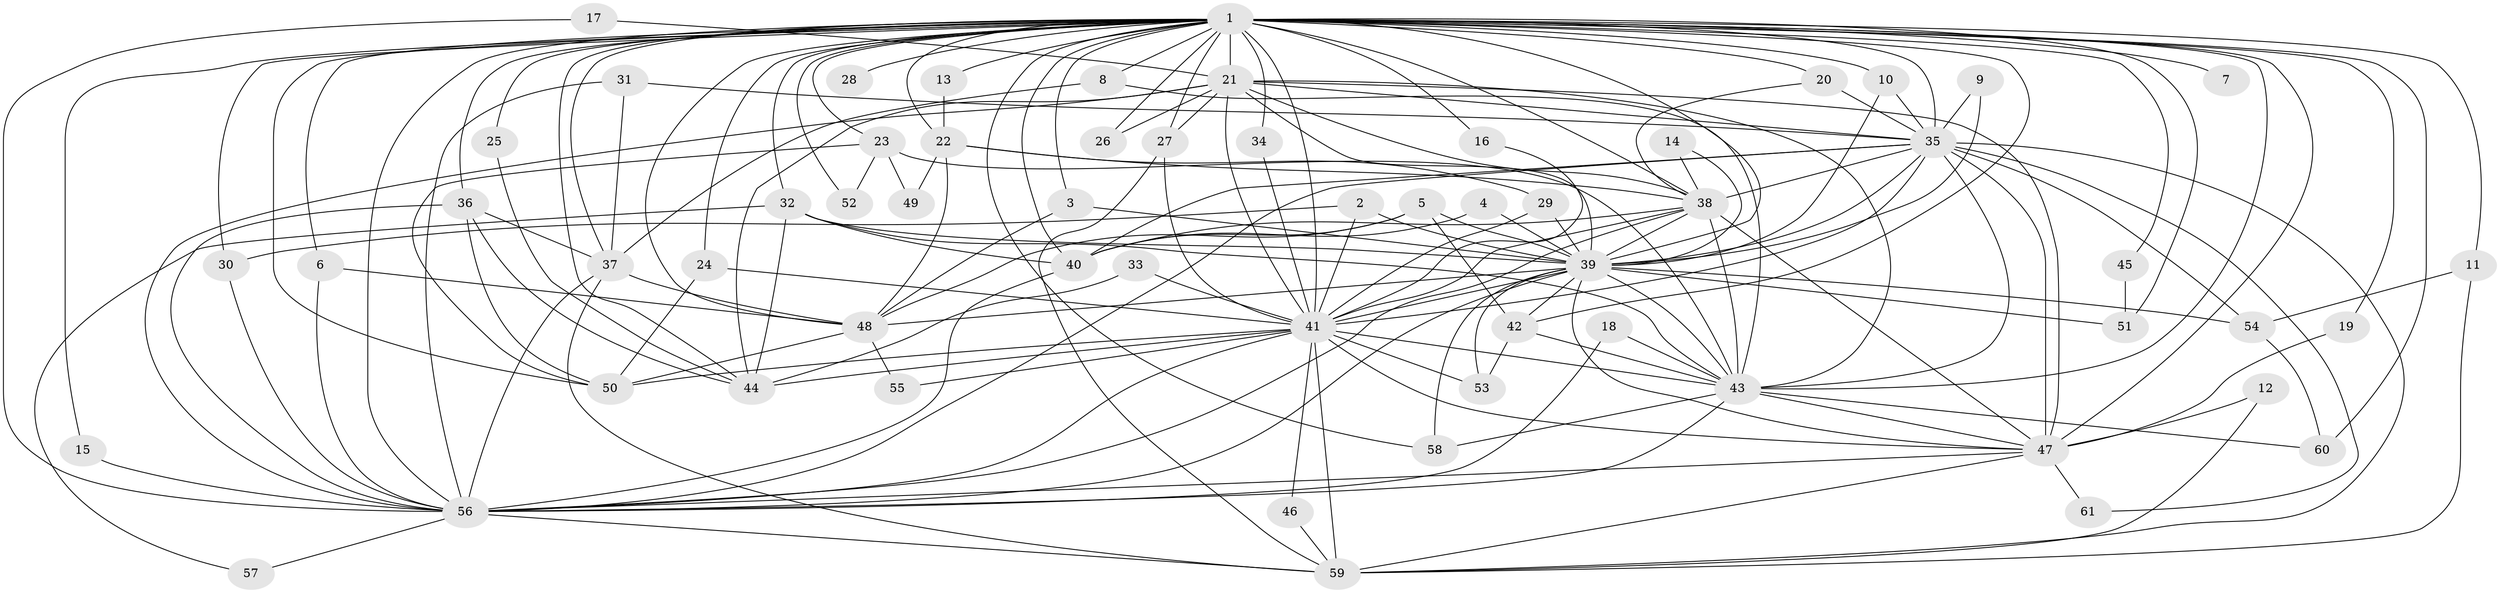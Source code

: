 // original degree distribution, {34: 0.008264462809917356, 29: 0.008264462809917356, 21: 0.008264462809917356, 28: 0.01652892561983471, 20: 0.008264462809917356, 14: 0.008264462809917356, 15: 0.01652892561983471, 17: 0.008264462809917356, 6: 0.024793388429752067, 4: 0.0743801652892562, 2: 0.512396694214876, 3: 0.24793388429752067, 7: 0.01652892561983471, 5: 0.024793388429752067, 8: 0.01652892561983471}
// Generated by graph-tools (version 1.1) at 2025/25/03/09/25 03:25:42]
// undirected, 61 vertices, 172 edges
graph export_dot {
graph [start="1"]
  node [color=gray90,style=filled];
  1;
  2;
  3;
  4;
  5;
  6;
  7;
  8;
  9;
  10;
  11;
  12;
  13;
  14;
  15;
  16;
  17;
  18;
  19;
  20;
  21;
  22;
  23;
  24;
  25;
  26;
  27;
  28;
  29;
  30;
  31;
  32;
  33;
  34;
  35;
  36;
  37;
  38;
  39;
  40;
  41;
  42;
  43;
  44;
  45;
  46;
  47;
  48;
  49;
  50;
  51;
  52;
  53;
  54;
  55;
  56;
  57;
  58;
  59;
  60;
  61;
  1 -- 3 [weight=1.0];
  1 -- 6 [weight=1.0];
  1 -- 7 [weight=2.0];
  1 -- 8 [weight=2.0];
  1 -- 10 [weight=1.0];
  1 -- 11 [weight=1.0];
  1 -- 13 [weight=1.0];
  1 -- 15 [weight=1.0];
  1 -- 16 [weight=1.0];
  1 -- 19 [weight=1.0];
  1 -- 20 [weight=1.0];
  1 -- 21 [weight=2.0];
  1 -- 22 [weight=1.0];
  1 -- 23 [weight=1.0];
  1 -- 24 [weight=1.0];
  1 -- 25 [weight=1.0];
  1 -- 26 [weight=2.0];
  1 -- 27 [weight=1.0];
  1 -- 28 [weight=2.0];
  1 -- 30 [weight=1.0];
  1 -- 32 [weight=2.0];
  1 -- 34 [weight=1.0];
  1 -- 35 [weight=3.0];
  1 -- 36 [weight=1.0];
  1 -- 37 [weight=2.0];
  1 -- 38 [weight=2.0];
  1 -- 39 [weight=2.0];
  1 -- 40 [weight=2.0];
  1 -- 41 [weight=4.0];
  1 -- 42 [weight=1.0];
  1 -- 43 [weight=3.0];
  1 -- 44 [weight=1.0];
  1 -- 45 [weight=1.0];
  1 -- 47 [weight=2.0];
  1 -- 48 [weight=1.0];
  1 -- 50 [weight=1.0];
  1 -- 51 [weight=1.0];
  1 -- 52 [weight=1.0];
  1 -- 56 [weight=2.0];
  1 -- 58 [weight=1.0];
  1 -- 60 [weight=2.0];
  2 -- 30 [weight=1.0];
  2 -- 39 [weight=1.0];
  2 -- 41 [weight=1.0];
  3 -- 39 [weight=1.0];
  3 -- 48 [weight=1.0];
  4 -- 39 [weight=1.0];
  4 -- 40 [weight=1.0];
  5 -- 39 [weight=1.0];
  5 -- 40 [weight=1.0];
  5 -- 42 [weight=1.0];
  5 -- 48 [weight=2.0];
  6 -- 48 [weight=1.0];
  6 -- 56 [weight=1.0];
  8 -- 37 [weight=1.0];
  8 -- 43 [weight=1.0];
  9 -- 35 [weight=1.0];
  9 -- 39 [weight=1.0];
  10 -- 35 [weight=1.0];
  10 -- 39 [weight=1.0];
  11 -- 54 [weight=1.0];
  11 -- 59 [weight=1.0];
  12 -- 47 [weight=1.0];
  12 -- 59 [weight=1.0];
  13 -- 22 [weight=1.0];
  14 -- 38 [weight=1.0];
  14 -- 39 [weight=1.0];
  15 -- 56 [weight=1.0];
  16 -- 41 [weight=1.0];
  17 -- 21 [weight=1.0];
  17 -- 56 [weight=1.0];
  18 -- 43 [weight=1.0];
  18 -- 56 [weight=1.0];
  19 -- 47 [weight=1.0];
  20 -- 35 [weight=1.0];
  20 -- 38 [weight=1.0];
  21 -- 26 [weight=1.0];
  21 -- 27 [weight=1.0];
  21 -- 35 [weight=1.0];
  21 -- 38 [weight=2.0];
  21 -- 39 [weight=1.0];
  21 -- 41 [weight=2.0];
  21 -- 43 [weight=1.0];
  21 -- 44 [weight=1.0];
  21 -- 47 [weight=1.0];
  21 -- 56 [weight=1.0];
  22 -- 29 [weight=1.0];
  22 -- 38 [weight=1.0];
  22 -- 48 [weight=1.0];
  22 -- 49 [weight=1.0];
  23 -- 43 [weight=1.0];
  23 -- 49 [weight=1.0];
  23 -- 50 [weight=1.0];
  23 -- 52 [weight=1.0];
  24 -- 41 [weight=1.0];
  24 -- 50 [weight=1.0];
  25 -- 44 [weight=1.0];
  27 -- 41 [weight=1.0];
  27 -- 59 [weight=1.0];
  29 -- 39 [weight=1.0];
  29 -- 41 [weight=1.0];
  30 -- 56 [weight=1.0];
  31 -- 35 [weight=1.0];
  31 -- 37 [weight=1.0];
  31 -- 56 [weight=1.0];
  32 -- 39 [weight=1.0];
  32 -- 40 [weight=1.0];
  32 -- 43 [weight=1.0];
  32 -- 44 [weight=1.0];
  32 -- 57 [weight=1.0];
  33 -- 41 [weight=1.0];
  33 -- 44 [weight=1.0];
  34 -- 41 [weight=1.0];
  35 -- 38 [weight=2.0];
  35 -- 39 [weight=1.0];
  35 -- 40 [weight=1.0];
  35 -- 41 [weight=1.0];
  35 -- 43 [weight=2.0];
  35 -- 47 [weight=3.0];
  35 -- 54 [weight=1.0];
  35 -- 56 [weight=1.0];
  35 -- 59 [weight=1.0];
  35 -- 61 [weight=1.0];
  36 -- 37 [weight=1.0];
  36 -- 44 [weight=1.0];
  36 -- 50 [weight=1.0];
  36 -- 56 [weight=2.0];
  37 -- 48 [weight=1.0];
  37 -- 56 [weight=1.0];
  37 -- 59 [weight=1.0];
  38 -- 39 [weight=1.0];
  38 -- 40 [weight=1.0];
  38 -- 41 [weight=1.0];
  38 -- 43 [weight=1.0];
  38 -- 47 [weight=1.0];
  38 -- 56 [weight=1.0];
  39 -- 41 [weight=1.0];
  39 -- 42 [weight=1.0];
  39 -- 43 [weight=2.0];
  39 -- 47 [weight=1.0];
  39 -- 48 [weight=1.0];
  39 -- 51 [weight=2.0];
  39 -- 53 [weight=1.0];
  39 -- 54 [weight=1.0];
  39 -- 56 [weight=2.0];
  39 -- 58 [weight=1.0];
  40 -- 56 [weight=1.0];
  41 -- 43 [weight=2.0];
  41 -- 44 [weight=1.0];
  41 -- 46 [weight=1.0];
  41 -- 47 [weight=1.0];
  41 -- 50 [weight=1.0];
  41 -- 53 [weight=1.0];
  41 -- 55 [weight=2.0];
  41 -- 56 [weight=2.0];
  41 -- 59 [weight=1.0];
  42 -- 43 [weight=1.0];
  42 -- 53 [weight=1.0];
  43 -- 47 [weight=1.0];
  43 -- 56 [weight=1.0];
  43 -- 58 [weight=1.0];
  43 -- 60 [weight=1.0];
  45 -- 51 [weight=1.0];
  46 -- 59 [weight=1.0];
  47 -- 56 [weight=1.0];
  47 -- 59 [weight=1.0];
  47 -- 61 [weight=1.0];
  48 -- 50 [weight=1.0];
  48 -- 55 [weight=1.0];
  54 -- 60 [weight=1.0];
  56 -- 57 [weight=1.0];
  56 -- 59 [weight=1.0];
}
